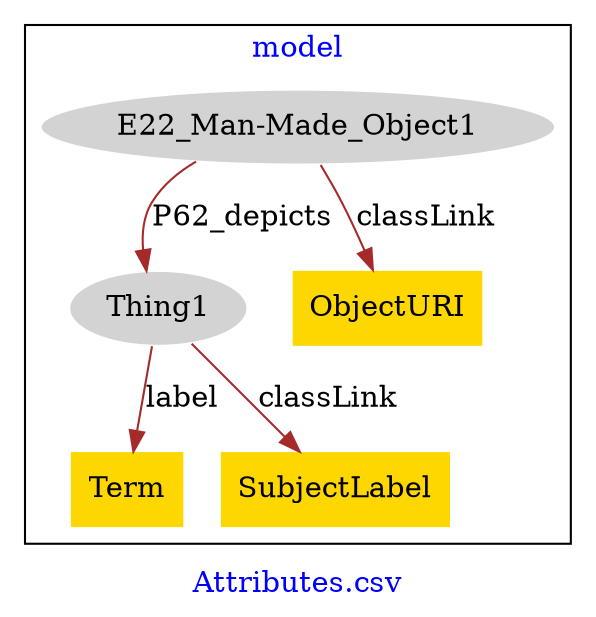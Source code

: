 digraph n0 {
fontcolor="blue"
remincross="true"
label="Attributes.csv"
subgraph cluster {
label="model"
n2[style="filled",color="white",fillcolor="lightgray",label="E22_Man-Made_Object1"];
n3[style="filled",color="white",fillcolor="lightgray",label="Thing1"];
n4[shape="plaintext",style="filled",fillcolor="gold",label="Term"];
n5[shape="plaintext",style="filled",fillcolor="gold",label="ObjectURI"];
n6[shape="plaintext",style="filled",fillcolor="gold",label="SubjectLabel"];
}
n2 -> n3[color="brown",fontcolor="black",label="P62_depicts"]
n3 -> n4[color="brown",fontcolor="black",label="label"]
n2 -> n5[color="brown",fontcolor="black",label="classLink"]
n3 -> n6[color="brown",fontcolor="black",label="classLink"]
}
